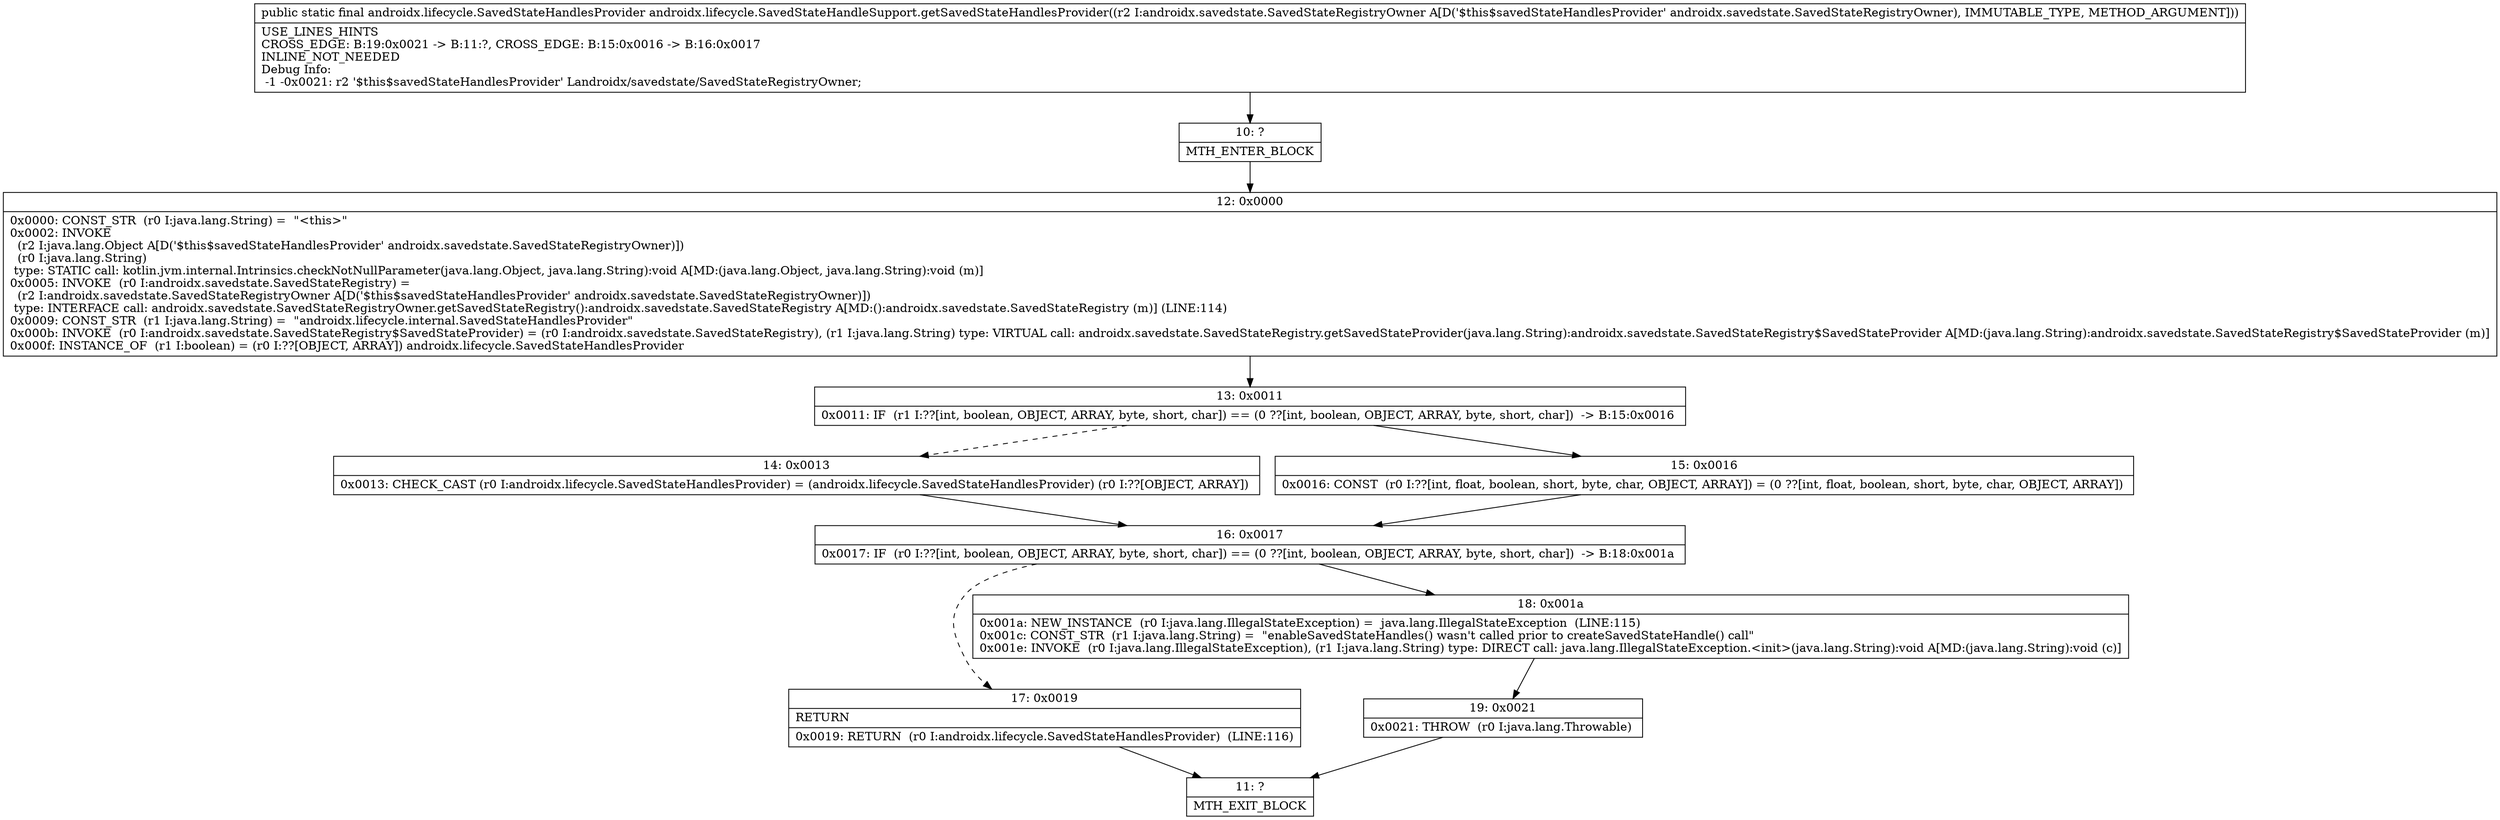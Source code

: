 digraph "CFG forandroidx.lifecycle.SavedStateHandleSupport.getSavedStateHandlesProvider(Landroidx\/savedstate\/SavedStateRegistryOwner;)Landroidx\/lifecycle\/SavedStateHandlesProvider;" {
Node_10 [shape=record,label="{10\:\ ?|MTH_ENTER_BLOCK\l}"];
Node_12 [shape=record,label="{12\:\ 0x0000|0x0000: CONST_STR  (r0 I:java.lang.String) =  \"\<this\>\" \l0x0002: INVOKE  \l  (r2 I:java.lang.Object A[D('$this$savedStateHandlesProvider' androidx.savedstate.SavedStateRegistryOwner)])\l  (r0 I:java.lang.String)\l type: STATIC call: kotlin.jvm.internal.Intrinsics.checkNotNullParameter(java.lang.Object, java.lang.String):void A[MD:(java.lang.Object, java.lang.String):void (m)]\l0x0005: INVOKE  (r0 I:androidx.savedstate.SavedStateRegistry) = \l  (r2 I:androidx.savedstate.SavedStateRegistryOwner A[D('$this$savedStateHandlesProvider' androidx.savedstate.SavedStateRegistryOwner)])\l type: INTERFACE call: androidx.savedstate.SavedStateRegistryOwner.getSavedStateRegistry():androidx.savedstate.SavedStateRegistry A[MD:():androidx.savedstate.SavedStateRegistry (m)] (LINE:114)\l0x0009: CONST_STR  (r1 I:java.lang.String) =  \"androidx.lifecycle.internal.SavedStateHandlesProvider\" \l0x000b: INVOKE  (r0 I:androidx.savedstate.SavedStateRegistry$SavedStateProvider) = (r0 I:androidx.savedstate.SavedStateRegistry), (r1 I:java.lang.String) type: VIRTUAL call: androidx.savedstate.SavedStateRegistry.getSavedStateProvider(java.lang.String):androidx.savedstate.SavedStateRegistry$SavedStateProvider A[MD:(java.lang.String):androidx.savedstate.SavedStateRegistry$SavedStateProvider (m)]\l0x000f: INSTANCE_OF  (r1 I:boolean) = (r0 I:??[OBJECT, ARRAY]) androidx.lifecycle.SavedStateHandlesProvider \l}"];
Node_13 [shape=record,label="{13\:\ 0x0011|0x0011: IF  (r1 I:??[int, boolean, OBJECT, ARRAY, byte, short, char]) == (0 ??[int, boolean, OBJECT, ARRAY, byte, short, char])  \-\> B:15:0x0016 \l}"];
Node_14 [shape=record,label="{14\:\ 0x0013|0x0013: CHECK_CAST (r0 I:androidx.lifecycle.SavedStateHandlesProvider) = (androidx.lifecycle.SavedStateHandlesProvider) (r0 I:??[OBJECT, ARRAY]) \l}"];
Node_16 [shape=record,label="{16\:\ 0x0017|0x0017: IF  (r0 I:??[int, boolean, OBJECT, ARRAY, byte, short, char]) == (0 ??[int, boolean, OBJECT, ARRAY, byte, short, char])  \-\> B:18:0x001a \l}"];
Node_17 [shape=record,label="{17\:\ 0x0019|RETURN\l|0x0019: RETURN  (r0 I:androidx.lifecycle.SavedStateHandlesProvider)  (LINE:116)\l}"];
Node_11 [shape=record,label="{11\:\ ?|MTH_EXIT_BLOCK\l}"];
Node_18 [shape=record,label="{18\:\ 0x001a|0x001a: NEW_INSTANCE  (r0 I:java.lang.IllegalStateException) =  java.lang.IllegalStateException  (LINE:115)\l0x001c: CONST_STR  (r1 I:java.lang.String) =  \"enableSavedStateHandles() wasn't called prior to createSavedStateHandle() call\" \l0x001e: INVOKE  (r0 I:java.lang.IllegalStateException), (r1 I:java.lang.String) type: DIRECT call: java.lang.IllegalStateException.\<init\>(java.lang.String):void A[MD:(java.lang.String):void (c)]\l}"];
Node_19 [shape=record,label="{19\:\ 0x0021|0x0021: THROW  (r0 I:java.lang.Throwable) \l}"];
Node_15 [shape=record,label="{15\:\ 0x0016|0x0016: CONST  (r0 I:??[int, float, boolean, short, byte, char, OBJECT, ARRAY]) = (0 ??[int, float, boolean, short, byte, char, OBJECT, ARRAY]) \l}"];
MethodNode[shape=record,label="{public static final androidx.lifecycle.SavedStateHandlesProvider androidx.lifecycle.SavedStateHandleSupport.getSavedStateHandlesProvider((r2 I:androidx.savedstate.SavedStateRegistryOwner A[D('$this$savedStateHandlesProvider' androidx.savedstate.SavedStateRegistryOwner), IMMUTABLE_TYPE, METHOD_ARGUMENT]))  | USE_LINES_HINTS\lCROSS_EDGE: B:19:0x0021 \-\> B:11:?, CROSS_EDGE: B:15:0x0016 \-\> B:16:0x0017\lINLINE_NOT_NEEDED\lDebug Info:\l  \-1 \-0x0021: r2 '$this$savedStateHandlesProvider' Landroidx\/savedstate\/SavedStateRegistryOwner;\l}"];
MethodNode -> Node_10;Node_10 -> Node_12;
Node_12 -> Node_13;
Node_13 -> Node_14[style=dashed];
Node_13 -> Node_15;
Node_14 -> Node_16;
Node_16 -> Node_17[style=dashed];
Node_16 -> Node_18;
Node_17 -> Node_11;
Node_18 -> Node_19;
Node_19 -> Node_11;
Node_15 -> Node_16;
}


